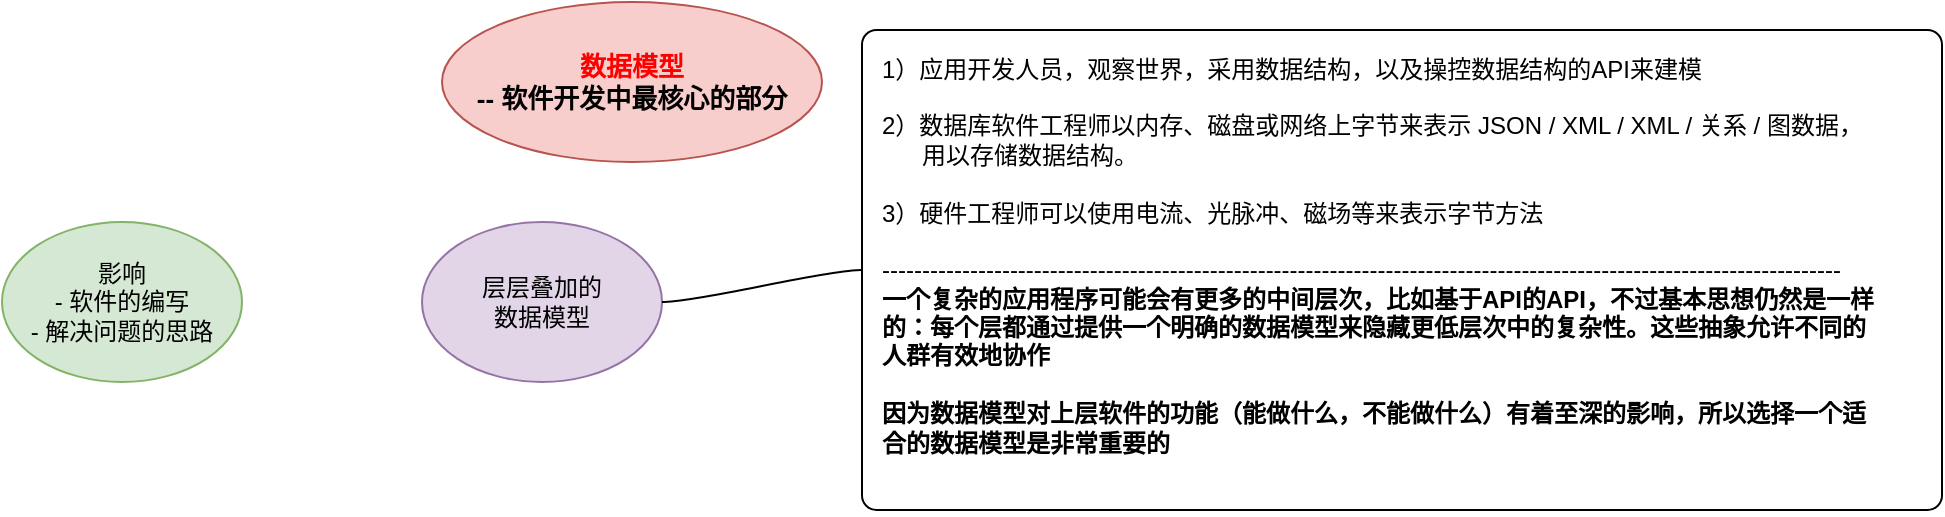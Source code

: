 <mxfile version="21.2.9" type="github">
  <diagram name="第 1 页" id="iSKRfELMIbNprbvEWI-O">
    <mxGraphModel dx="1434" dy="746" grid="1" gridSize="10" guides="1" tooltips="1" connect="1" arrows="1" fold="1" page="1" pageScale="1" pageWidth="827" pageHeight="1169" math="0" shadow="0">
      <root>
        <mxCell id="0" />
        <mxCell id="1" parent="0" />
        <mxCell id="b9CT1DhW1DkTG6f0vIK0-7" value="&lt;div style=&quot;font-size: 13px;&quot;&gt;&lt;b&gt;&lt;font style=&quot;font-size: 13px;&quot; color=&quot;#ff0000&quot;&gt;数据模型&lt;/font&gt;&lt;br&gt;-- 软件开发中最核心的部分&lt;br&gt;&lt;/b&gt;&lt;/div&gt;" style="ellipse;whiteSpace=wrap;html=1;fillColor=#f8cecc;strokeColor=#b85450;" vertex="1" parent="1">
          <mxGeometry x="310" y="150" width="190" height="80" as="geometry" />
        </mxCell>
        <mxCell id="b9CT1DhW1DkTG6f0vIK0-13" value="&lt;div&gt;影响&lt;/div&gt;&lt;div&gt;- 软件的编写&lt;/div&gt;&lt;div&gt;- 解决问题的思路&lt;br&gt;&lt;/div&gt;" style="ellipse;whiteSpace=wrap;html=1;fillColor=#d5e8d4;strokeColor=#82b366;" vertex="1" parent="1">
          <mxGeometry x="90" y="260" width="120" height="80" as="geometry" />
        </mxCell>
        <mxCell id="b9CT1DhW1DkTG6f0vIK0-14" value="&lt;div&gt;层层叠加的&lt;/div&gt;&lt;div&gt;数据模型&lt;/div&gt;" style="ellipse;whiteSpace=wrap;html=1;fillColor=#e1d5e7;strokeColor=#9673a6;treeFolding=1;" vertex="1" parent="1">
          <mxGeometry x="300" y="260" width="120" height="80" as="geometry" />
        </mxCell>
        <mxCell id="b9CT1DhW1DkTG6f0vIK0-22" value="" style="edgeStyle=entityRelationEdgeStyle;startArrow=none;endArrow=none;segment=10;curved=1;sourcePerimeterSpacing=0;targetPerimeterSpacing=0;rounded=0;exitX=1;exitY=0.5;exitDx=0;exitDy=0;" edge="1" target="b9CT1DhW1DkTG6f0vIK0-25" parent="1" source="b9CT1DhW1DkTG6f0vIK0-14">
          <mxGeometry relative="1" as="geometry">
            <mxPoint x="420" y="300" as="sourcePoint" />
            <mxPoint x="674" y="670" as="targetPoint" />
          </mxGeometry>
        </mxCell>
        <mxCell id="b9CT1DhW1DkTG6f0vIK0-25" value="&lt;div&gt;&lt;br&gt;&lt;/div&gt;&lt;div&gt;1）应用开发人员，观察世界，采用数据结构，以及操控数据结构的API来建模&lt;/div&gt;&lt;div&gt;&lt;br&gt;&lt;/div&gt;&lt;div&gt;2）数据库软件工程师以内存、磁盘或网络上字节来表示 JSON / XML / XML / 关系 / 图数据， &lt;br&gt;&lt;/div&gt;&lt;div&gt;&amp;nbsp;&amp;nbsp;&amp;nbsp;&amp;nbsp;&amp;nbsp; 用以存储数据结构。&lt;/div&gt;&lt;div&gt;&lt;br&gt;&lt;/div&gt;&lt;div&gt;3）硬件工程师可以使用电流、光脉冲、磁场等来表示字节方法&lt;/div&gt;&lt;div&gt;&lt;br&gt;&lt;/div&gt;&lt;div&gt;------------------------------------------------------------------------------------------------------------------------&lt;/div&gt;&lt;div&gt;&lt;div&gt;&lt;b&gt;一个复杂的应用程序可能会有更多的中间层次，比如基于API的API，不过基本思想仍然是一样&lt;/b&gt;&lt;/div&gt;&lt;div&gt;&lt;b&gt;的：每个层都通过提供一个明确的数据模型来隐藏更低层次中的复杂性。这些抽象允许不同的&lt;/b&gt;&lt;/div&gt;&lt;div&gt;&lt;b&gt;人群有效地协作&lt;/b&gt;&lt;/div&gt;&lt;div&gt;&lt;b&gt;&lt;br&gt;&lt;/b&gt;&lt;/div&gt;&lt;div&gt;&lt;b&gt;因为数据模型对上层软件的功能（能做什么，不能做什么）有着至深的影响，所以选择一个适&lt;/b&gt;&lt;/div&gt;&lt;div&gt;&lt;b&gt;合的数据模型是非常重要的&lt;/b&gt;&lt;/div&gt;&lt;div&gt;&lt;br&gt;&lt;br&gt;&lt;/div&gt;&lt;/div&gt;" style="rounded=1;whiteSpace=wrap;html=1;align=left;arcSize=3;spacingLeft=8;" vertex="1" parent="1">
          <mxGeometry x="520" y="164" width="540" height="240" as="geometry" />
        </mxCell>
      </root>
    </mxGraphModel>
  </diagram>
</mxfile>
